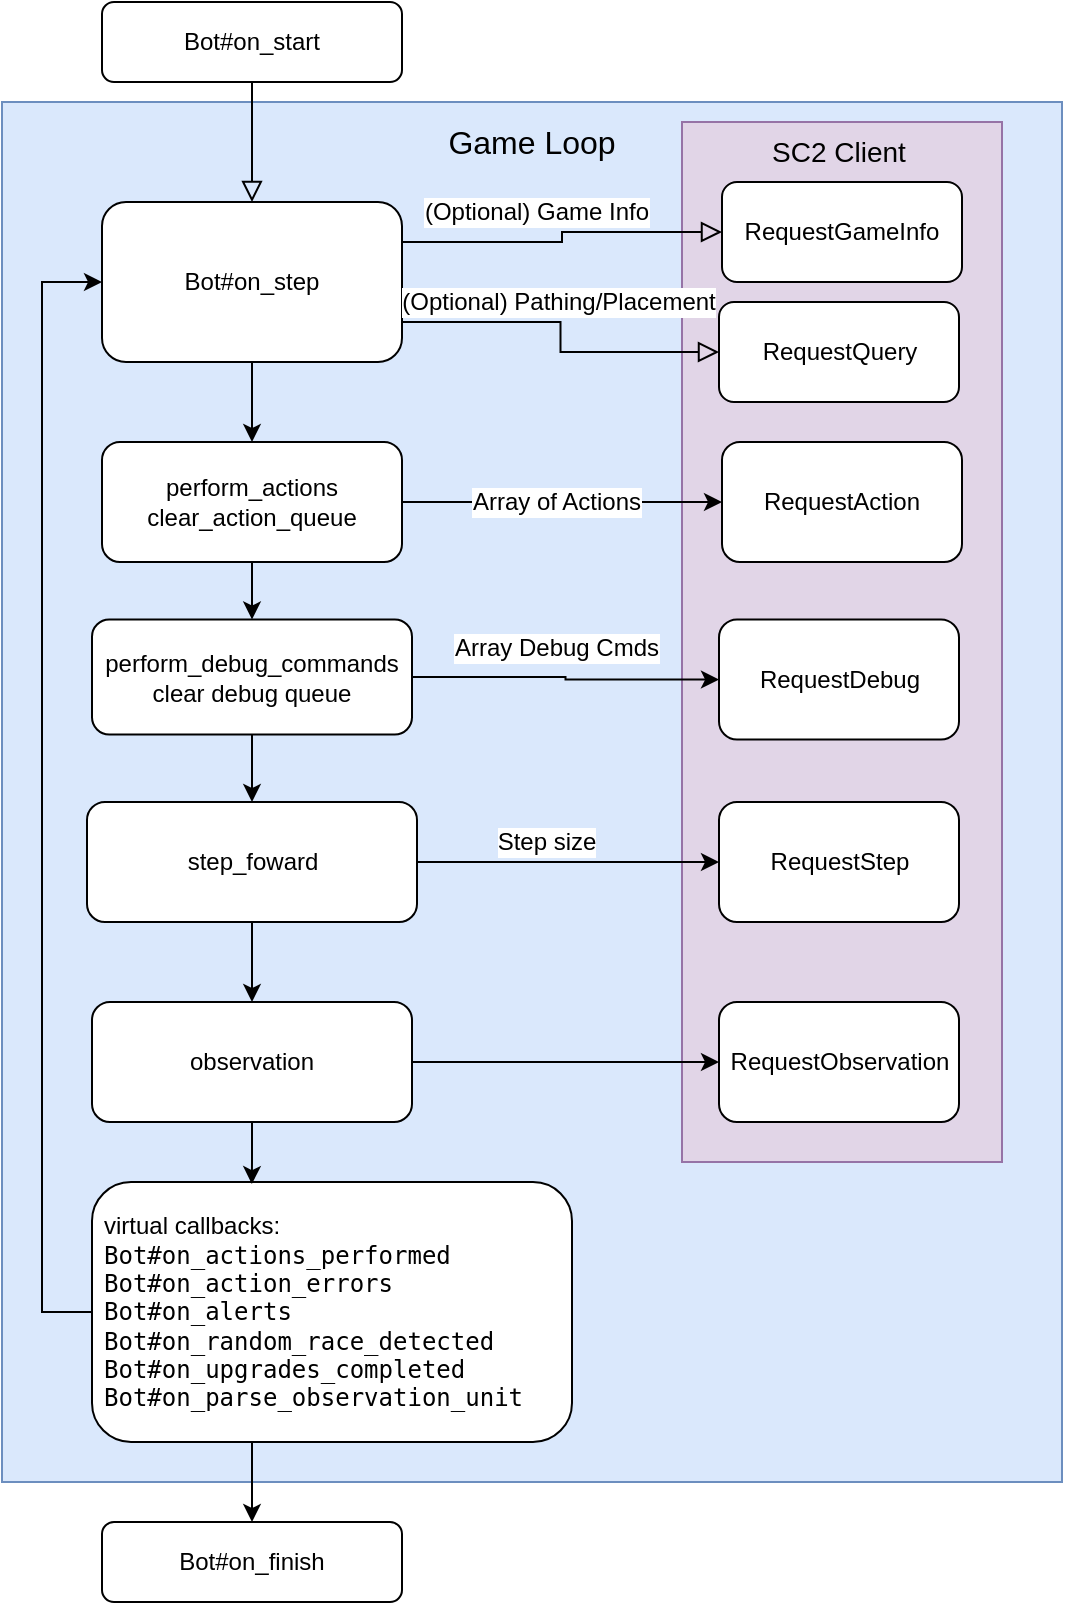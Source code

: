 <mxfile version="22.1.21" type="device">
  <diagram id="C5RBs43oDa-KdzZeNtuy" name="Page-1">
    <mxGraphModel dx="1010" dy="562" grid="1" gridSize="10" guides="1" tooltips="1" connect="1" arrows="1" fold="1" page="1" pageScale="1" pageWidth="827" pageHeight="1169" math="0" shadow="0">
      <root>
        <mxCell id="WIyWlLk6GJQsqaUBKTNV-0" />
        <mxCell id="WIyWlLk6GJQsqaUBKTNV-1" parent="WIyWlLk6GJQsqaUBKTNV-0" />
        <mxCell id="G0DDs08btf2AqnJ4b28P-0" value="" style="rounded=0;whiteSpace=wrap;html=1;fillColor=#dae8fc;strokeColor=#6c8ebf;" vertex="1" parent="WIyWlLk6GJQsqaUBKTNV-1">
          <mxGeometry x="30" y="70" width="530" height="690" as="geometry" />
        </mxCell>
        <mxCell id="WIyWlLk6GJQsqaUBKTNV-2" value="" style="rounded=0;html=1;jettySize=auto;orthogonalLoop=1;fontSize=11;endArrow=block;endFill=0;endSize=8;strokeWidth=1;shadow=0;labelBackgroundColor=none;edgeStyle=orthogonalEdgeStyle;entryX=0.5;entryY=0;entryDx=0;entryDy=0;" parent="WIyWlLk6GJQsqaUBKTNV-1" source="WIyWlLk6GJQsqaUBKTNV-3" target="G0DDs08btf2AqnJ4b28P-2" edge="1">
          <mxGeometry relative="1" as="geometry">
            <mxPoint x="160" y="120" as="targetPoint" />
          </mxGeometry>
        </mxCell>
        <mxCell id="WIyWlLk6GJQsqaUBKTNV-3" value="Bot#on_start" style="rounded=1;whiteSpace=wrap;html=1;fontSize=12;glass=0;strokeWidth=1;shadow=0;" parent="WIyWlLk6GJQsqaUBKTNV-1" vertex="1">
          <mxGeometry x="80" y="20" width="150" height="40" as="geometry" />
        </mxCell>
        <mxCell id="G0DDs08btf2AqnJ4b28P-3" value="" style="rounded=0;whiteSpace=wrap;html=1;strokeColor=#9673a6;align=center;verticalAlign=middle;fontFamily=Helvetica;fontSize=12;fillColor=#e1d5e7;" vertex="1" parent="WIyWlLk6GJQsqaUBKTNV-1">
          <mxGeometry x="370" y="80" width="160" height="520" as="geometry" />
        </mxCell>
        <mxCell id="WIyWlLk6GJQsqaUBKTNV-5" value="" style="edgeStyle=orthogonalEdgeStyle;rounded=0;html=1;jettySize=auto;orthogonalLoop=1;fontSize=11;endArrow=block;endFill=0;endSize=8;strokeWidth=1;shadow=0;labelBackgroundColor=none;exitX=1;exitY=0.25;exitDx=0;exitDy=0;" parent="WIyWlLk6GJQsqaUBKTNV-1" source="G0DDs08btf2AqnJ4b28P-2" target="WIyWlLk6GJQsqaUBKTNV-7" edge="1">
          <mxGeometry y="10" relative="1" as="geometry">
            <mxPoint as="offset" />
            <mxPoint x="210" y="160" as="sourcePoint" />
          </mxGeometry>
        </mxCell>
        <mxCell id="G0DDs08btf2AqnJ4b28P-10" value="(Optional) Game Info" style="edgeLabel;html=1;align=center;verticalAlign=middle;resizable=0;points=[];fontSize=12;fontFamily=Helvetica;fontColor=default;" vertex="1" connectable="0" parent="WIyWlLk6GJQsqaUBKTNV-5">
          <mxGeometry x="0.136" y="-3" relative="1" as="geometry">
            <mxPoint x="-22" y="-13" as="offset" />
          </mxGeometry>
        </mxCell>
        <mxCell id="WIyWlLk6GJQsqaUBKTNV-7" value="RequestGameInfo" style="rounded=1;whiteSpace=wrap;html=1;fontSize=12;glass=0;strokeWidth=1;shadow=0;" parent="WIyWlLk6GJQsqaUBKTNV-1" vertex="1">
          <mxGeometry x="390" y="110" width="120" height="50" as="geometry" />
        </mxCell>
        <mxCell id="G0DDs08btf2AqnJ4b28P-1" value="Game Loop" style="text;html=1;align=center;verticalAlign=middle;whiteSpace=wrap;rounded=0;fontSize=16;fontFamily=Helvetica;spacing=2;" vertex="1" parent="WIyWlLk6GJQsqaUBKTNV-1">
          <mxGeometry x="215" y="80" width="160" height="20" as="geometry" />
        </mxCell>
        <mxCell id="G0DDs08btf2AqnJ4b28P-14" value="" style="edgeStyle=orthogonalEdgeStyle;rounded=0;orthogonalLoop=1;jettySize=auto;html=1;fontFamily=Helvetica;fontSize=12;fontColor=default;" edge="1" parent="WIyWlLk6GJQsqaUBKTNV-1" source="G0DDs08btf2AqnJ4b28P-2" target="G0DDs08btf2AqnJ4b28P-6">
          <mxGeometry relative="1" as="geometry" />
        </mxCell>
        <mxCell id="G0DDs08btf2AqnJ4b28P-2" value="Bot#on_step" style="rounded=1;whiteSpace=wrap;html=1;strokeColor=default;align=center;verticalAlign=middle;fontFamily=Helvetica;fontSize=12;fontColor=default;fillColor=default;" vertex="1" parent="WIyWlLk6GJQsqaUBKTNV-1">
          <mxGeometry x="80" y="120" width="150" height="80" as="geometry" />
        </mxCell>
        <mxCell id="G0DDs08btf2AqnJ4b28P-16" value="" style="edgeStyle=orthogonalEdgeStyle;rounded=0;orthogonalLoop=1;jettySize=auto;html=1;fontFamily=Helvetica;fontSize=12;fontColor=default;" edge="1" parent="WIyWlLk6GJQsqaUBKTNV-1" source="G0DDs08btf2AqnJ4b28P-6" target="G0DDs08btf2AqnJ4b28P-15">
          <mxGeometry relative="1" as="geometry" />
        </mxCell>
        <mxCell id="G0DDs08btf2AqnJ4b28P-17" value="Array of Actions" style="edgeLabel;html=1;align=center;verticalAlign=middle;resizable=0;points=[];fontSize=12;fontFamily=Helvetica;fontColor=default;" vertex="1" connectable="0" parent="G0DDs08btf2AqnJ4b28P-16">
          <mxGeometry x="-0.102" y="-1" relative="1" as="geometry">
            <mxPoint x="5" y="-1" as="offset" />
          </mxGeometry>
        </mxCell>
        <mxCell id="G0DDs08btf2AqnJ4b28P-20" value="" style="edgeStyle=orthogonalEdgeStyle;rounded=0;orthogonalLoop=1;jettySize=auto;html=1;fontFamily=Helvetica;fontSize=12;fontColor=default;" edge="1" parent="WIyWlLk6GJQsqaUBKTNV-1" source="G0DDs08btf2AqnJ4b28P-6" target="G0DDs08btf2AqnJ4b28P-19">
          <mxGeometry relative="1" as="geometry" />
        </mxCell>
        <mxCell id="G0DDs08btf2AqnJ4b28P-6" value="perform_actions&lt;br&gt;clear_action_queue" style="rounded=1;whiteSpace=wrap;html=1;strokeColor=default;align=center;verticalAlign=middle;fontFamily=Helvetica;fontSize=12;fontColor=default;fillColor=default;" vertex="1" parent="WIyWlLk6GJQsqaUBKTNV-1">
          <mxGeometry x="80" y="240" width="150" height="60" as="geometry" />
        </mxCell>
        <mxCell id="G0DDs08btf2AqnJ4b28P-7" value="" style="edgeStyle=orthogonalEdgeStyle;rounded=0;html=1;jettySize=auto;orthogonalLoop=1;fontSize=11;endArrow=block;endFill=0;endSize=8;strokeWidth=1;shadow=0;labelBackgroundColor=none;exitX=1;exitY=0.75;exitDx=0;exitDy=0;" edge="1" parent="WIyWlLk6GJQsqaUBKTNV-1" target="G0DDs08btf2AqnJ4b28P-8" source="G0DDs08btf2AqnJ4b28P-2">
          <mxGeometry y="10" relative="1" as="geometry">
            <mxPoint as="offset" />
            <mxPoint x="220" y="216" as="sourcePoint" />
          </mxGeometry>
        </mxCell>
        <mxCell id="G0DDs08btf2AqnJ4b28P-9" value="(Optional) Pathing/Placement" style="edgeLabel;html=1;align=center;verticalAlign=middle;resizable=0;points=[];fontSize=12;fontFamily=Helvetica;fontColor=default;" vertex="1" connectable="0" parent="G0DDs08btf2AqnJ4b28P-7">
          <mxGeometry x="-0.116" y="1" relative="1" as="geometry">
            <mxPoint x="1" y="-9" as="offset" />
          </mxGeometry>
        </mxCell>
        <mxCell id="G0DDs08btf2AqnJ4b28P-8" value="RequestQuery" style="rounded=1;whiteSpace=wrap;html=1;fontSize=12;glass=0;strokeWidth=1;shadow=0;" vertex="1" parent="WIyWlLk6GJQsqaUBKTNV-1">
          <mxGeometry x="388.5" y="170" width="120" height="50" as="geometry" />
        </mxCell>
        <mxCell id="G0DDs08btf2AqnJ4b28P-11" value="SC2 Client" style="text;html=1;align=center;verticalAlign=middle;whiteSpace=wrap;rounded=0;fontSize=14;fontFamily=Helvetica;" vertex="1" parent="WIyWlLk6GJQsqaUBKTNV-1">
          <mxGeometry x="387" y="80" width="123" height="30" as="geometry" />
        </mxCell>
        <mxCell id="G0DDs08btf2AqnJ4b28P-15" value="RequestAction" style="rounded=1;whiteSpace=wrap;html=1;strokeColor=default;align=center;verticalAlign=middle;fontFamily=Helvetica;fontSize=12;fontColor=default;fillColor=default;" vertex="1" parent="WIyWlLk6GJQsqaUBKTNV-1">
          <mxGeometry x="390" y="240" width="120" height="60" as="geometry" />
        </mxCell>
        <mxCell id="G0DDs08btf2AqnJ4b28P-27" value="" style="edgeStyle=orthogonalEdgeStyle;rounded=0;orthogonalLoop=1;jettySize=auto;html=1;fontFamily=Helvetica;fontSize=12;fontColor=default;" edge="1" parent="WIyWlLk6GJQsqaUBKTNV-1" source="G0DDs08btf2AqnJ4b28P-19" target="G0DDs08btf2AqnJ4b28P-26">
          <mxGeometry relative="1" as="geometry" />
        </mxCell>
        <mxCell id="G0DDs08btf2AqnJ4b28P-44" value="Array Debug Cmds" style="edgeLabel;html=1;align=center;verticalAlign=middle;resizable=0;points=[];fontSize=12;fontFamily=Helvetica;fontColor=default;" vertex="1" connectable="0" parent="G0DDs08btf2AqnJ4b28P-27">
          <mxGeometry x="-0.2" y="-4" relative="1" as="geometry">
            <mxPoint x="10" y="-19" as="offset" />
          </mxGeometry>
        </mxCell>
        <mxCell id="G0DDs08btf2AqnJ4b28P-29" value="" style="edgeStyle=orthogonalEdgeStyle;rounded=0;orthogonalLoop=1;jettySize=auto;html=1;fontFamily=Helvetica;fontSize=12;fontColor=default;" edge="1" parent="WIyWlLk6GJQsqaUBKTNV-1" source="G0DDs08btf2AqnJ4b28P-19" target="G0DDs08btf2AqnJ4b28P-28">
          <mxGeometry relative="1" as="geometry" />
        </mxCell>
        <mxCell id="G0DDs08btf2AqnJ4b28P-19" value="perform_debug_commands clear debug queue" style="rounded=1;whiteSpace=wrap;html=1;strokeColor=default;align=center;verticalAlign=middle;fontFamily=Helvetica;fontSize=12;fontColor=default;fillColor=default;" vertex="1" parent="WIyWlLk6GJQsqaUBKTNV-1">
          <mxGeometry x="75" y="328.75" width="160" height="57.5" as="geometry" />
        </mxCell>
        <mxCell id="G0DDs08btf2AqnJ4b28P-26" value="RequestDebug" style="rounded=1;whiteSpace=wrap;html=1;strokeColor=default;align=center;verticalAlign=middle;fontFamily=Helvetica;fontSize=12;fontColor=default;fillColor=default;" vertex="1" parent="WIyWlLk6GJQsqaUBKTNV-1">
          <mxGeometry x="388.5" y="328.75" width="120" height="60" as="geometry" />
        </mxCell>
        <mxCell id="G0DDs08btf2AqnJ4b28P-31" value="" style="edgeStyle=orthogonalEdgeStyle;rounded=0;orthogonalLoop=1;jettySize=auto;html=1;fontFamily=Helvetica;fontSize=12;fontColor=default;" edge="1" parent="WIyWlLk6GJQsqaUBKTNV-1" source="G0DDs08btf2AqnJ4b28P-28" target="G0DDs08btf2AqnJ4b28P-30">
          <mxGeometry relative="1" as="geometry" />
        </mxCell>
        <mxCell id="G0DDs08btf2AqnJ4b28P-45" value="Step size" style="edgeLabel;html=1;align=center;verticalAlign=middle;resizable=0;points=[];fontSize=12;fontFamily=Helvetica;fontColor=default;" vertex="1" connectable="0" parent="G0DDs08btf2AqnJ4b28P-31">
          <mxGeometry x="0.118" y="-1" relative="1" as="geometry">
            <mxPoint x="-20" y="-11" as="offset" />
          </mxGeometry>
        </mxCell>
        <mxCell id="G0DDs08btf2AqnJ4b28P-33" value="" style="edgeStyle=orthogonalEdgeStyle;rounded=0;orthogonalLoop=1;jettySize=auto;html=1;fontFamily=Helvetica;fontSize=12;fontColor=default;" edge="1" parent="WIyWlLk6GJQsqaUBKTNV-1" source="G0DDs08btf2AqnJ4b28P-28" target="G0DDs08btf2AqnJ4b28P-32">
          <mxGeometry relative="1" as="geometry" />
        </mxCell>
        <mxCell id="G0DDs08btf2AqnJ4b28P-28" value="step_foward" style="rounded=1;whiteSpace=wrap;html=1;strokeColor=default;align=center;verticalAlign=middle;fontFamily=Helvetica;fontSize=12;fontColor=default;fillColor=default;" vertex="1" parent="WIyWlLk6GJQsqaUBKTNV-1">
          <mxGeometry x="72.5" y="420" width="165" height="60" as="geometry" />
        </mxCell>
        <mxCell id="G0DDs08btf2AqnJ4b28P-30" value="RequestStep" style="rounded=1;whiteSpace=wrap;html=1;strokeColor=default;align=center;verticalAlign=middle;fontFamily=Helvetica;fontSize=12;fontColor=default;fillColor=default;" vertex="1" parent="WIyWlLk6GJQsqaUBKTNV-1">
          <mxGeometry x="388.5" y="420" width="120" height="60" as="geometry" />
        </mxCell>
        <mxCell id="G0DDs08btf2AqnJ4b28P-35" value="" style="edgeStyle=orthogonalEdgeStyle;rounded=0;orthogonalLoop=1;jettySize=auto;html=1;fontFamily=Helvetica;fontSize=12;fontColor=default;" edge="1" parent="WIyWlLk6GJQsqaUBKTNV-1" source="G0DDs08btf2AqnJ4b28P-32" target="G0DDs08btf2AqnJ4b28P-34">
          <mxGeometry relative="1" as="geometry" />
        </mxCell>
        <mxCell id="G0DDs08btf2AqnJ4b28P-32" value="observation" style="rounded=1;whiteSpace=wrap;html=1;strokeColor=default;align=center;verticalAlign=middle;fontFamily=Helvetica;fontSize=12;fontColor=default;fillColor=default;" vertex="1" parent="WIyWlLk6GJQsqaUBKTNV-1">
          <mxGeometry x="75" y="520" width="160" height="60" as="geometry" />
        </mxCell>
        <mxCell id="G0DDs08btf2AqnJ4b28P-34" value="RequestObservation" style="rounded=1;whiteSpace=wrap;html=1;strokeColor=default;align=center;verticalAlign=middle;fontFamily=Helvetica;fontSize=12;fontColor=default;fillColor=default;" vertex="1" parent="WIyWlLk6GJQsqaUBKTNV-1">
          <mxGeometry x="388.5" y="520" width="120" height="60" as="geometry" />
        </mxCell>
        <mxCell id="G0DDs08btf2AqnJ4b28P-43" value="" style="edgeStyle=orthogonalEdgeStyle;rounded=0;orthogonalLoop=1;jettySize=auto;html=1;fontFamily=Helvetica;fontSize=12;fontColor=default;exitX=0;exitY=0.5;exitDx=0;exitDy=0;entryX=0;entryY=0.5;entryDx=0;entryDy=0;" edge="1" parent="WIyWlLk6GJQsqaUBKTNV-1" source="G0DDs08btf2AqnJ4b28P-36" target="G0DDs08btf2AqnJ4b28P-2">
          <mxGeometry relative="1" as="geometry">
            <mxPoint x="20" y="715" as="targetPoint" />
            <Array as="points">
              <mxPoint x="50" y="675" />
              <mxPoint x="50" y="160" />
            </Array>
          </mxGeometry>
        </mxCell>
        <mxCell id="G0DDs08btf2AqnJ4b28P-54" style="edgeStyle=orthogonalEdgeStyle;rounded=0;orthogonalLoop=1;jettySize=auto;html=1;entryX=0.5;entryY=0;entryDx=0;entryDy=0;fontFamily=Helvetica;fontSize=12;fontColor=default;" edge="1" parent="WIyWlLk6GJQsqaUBKTNV-1" source="G0DDs08btf2AqnJ4b28P-36" target="G0DDs08btf2AqnJ4b28P-40">
          <mxGeometry relative="1" as="geometry">
            <Array as="points">
              <mxPoint x="155" y="770" />
              <mxPoint x="155" y="770" />
            </Array>
          </mxGeometry>
        </mxCell>
        <mxCell id="G0DDs08btf2AqnJ4b28P-36" value="&lt;div align=&quot;left&quot;&gt;virtual callbacks:&lt;br&gt;&lt;code&gt;Bot#on_actions_performed&lt;/code&gt;&lt;br&gt;&lt;code&gt;Bot#on_action_errors&lt;/code&gt;&lt;br&gt;&lt;code&gt;Bot#on_alerts&lt;/code&gt;&lt;br&gt;&lt;code&gt;Bot#on_random_race_detected&lt;/code&gt;&lt;br&gt;&lt;code&gt;Bot#on_upgrades_completed&lt;/code&gt;&lt;br&gt;&lt;code&gt;Bot#on_parse_observation_unit&lt;/code&gt;&lt;br&gt;&lt;code&gt;&lt;/code&gt;&lt;/div&gt;" style="rounded=1;whiteSpace=wrap;html=1;strokeColor=default;align=left;verticalAlign=middle;fontFamily=Helvetica;fontSize=12;fontColor=default;fillColor=default;spacingLeft=4;" vertex="1" parent="WIyWlLk6GJQsqaUBKTNV-1">
          <mxGeometry x="75" y="610" width="240" height="130" as="geometry" />
        </mxCell>
        <mxCell id="G0DDs08btf2AqnJ4b28P-40" value="Bot#on_finish" style="rounded=1;whiteSpace=wrap;html=1;fontSize=12;glass=0;strokeWidth=1;shadow=0;" vertex="1" parent="WIyWlLk6GJQsqaUBKTNV-1">
          <mxGeometry x="80" y="780" width="150" height="40" as="geometry" />
        </mxCell>
        <mxCell id="G0DDs08btf2AqnJ4b28P-53" style="edgeStyle=orthogonalEdgeStyle;rounded=0;orthogonalLoop=1;jettySize=auto;html=1;entryX=0.333;entryY=0.008;entryDx=0;entryDy=0;entryPerimeter=0;fontFamily=Helvetica;fontSize=12;fontColor=default;" edge="1" parent="WIyWlLk6GJQsqaUBKTNV-1" source="G0DDs08btf2AqnJ4b28P-32" target="G0DDs08btf2AqnJ4b28P-36">
          <mxGeometry relative="1" as="geometry" />
        </mxCell>
      </root>
    </mxGraphModel>
  </diagram>
</mxfile>
